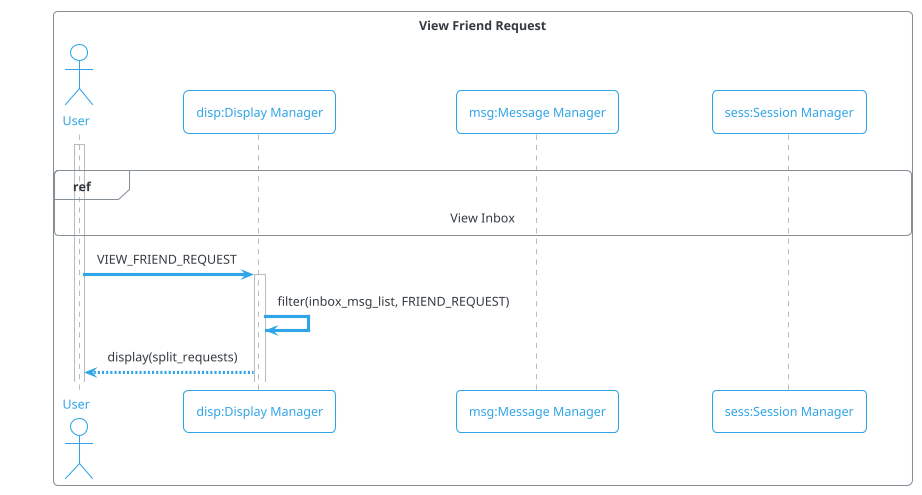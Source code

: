 @startuml
!theme cerulean-outline
box "View Friend Request"
actor "User" as user
participant "disp:Display Manager" as disp
participant "msg:Message Manager" as msg
participant "sess:Session Manager" as sess
end box
activate user
|||
ref over user, sess : View Inbox 
user -> disp ++ : VIEW_FRIEND_REQUEST
disp -> disp : filter(inbox_msg_list, FRIEND_REQUEST)
disp --> user : display(split_requests)
@enduml
